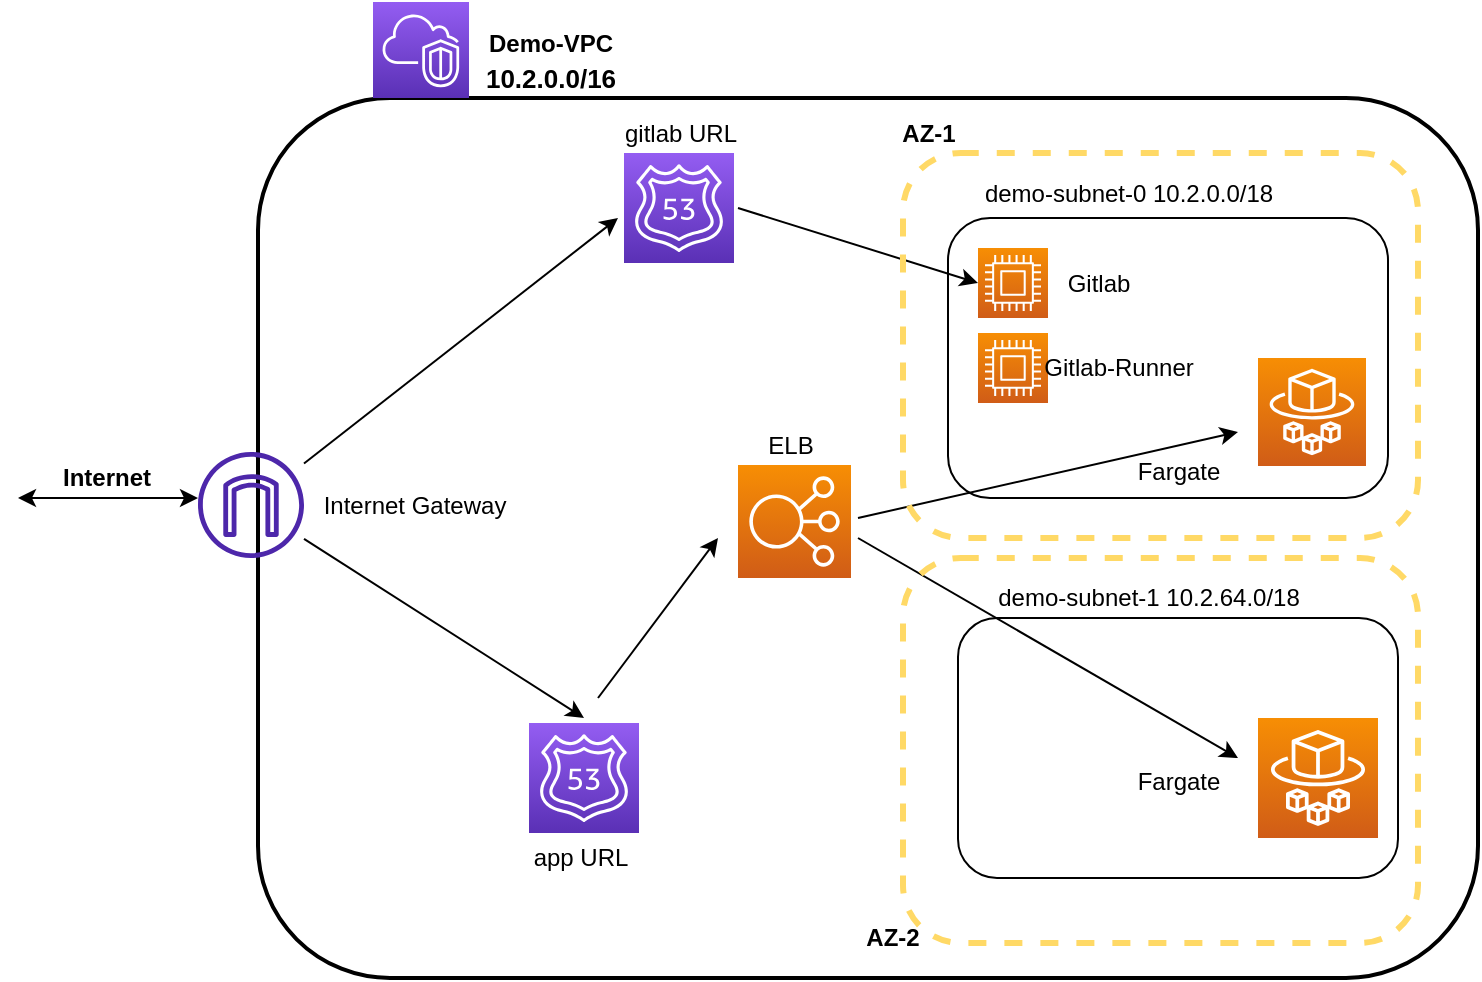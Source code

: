 <mxfile version="16.2.2" type="device"><diagram id="YwsdJegPlp7FuuxhjMlO" name="Page-1"><mxGraphModel dx="914" dy="762" grid="0" gridSize="10" guides="1" tooltips="1" connect="1" arrows="1" fold="1" page="1" pageScale="1" pageWidth="850" pageHeight="1100" math="0" shadow="0"><root><mxCell id="0"/><mxCell id="1" parent="0"/><mxCell id="LhSd0yC2i_sVEfcjYsuG-1" value="" style="rounded=1;whiteSpace=wrap;html=1;strokeWidth=2;" parent="1" vertex="1"><mxGeometry x="150" y="120" width="610" height="440" as="geometry"/></mxCell><mxCell id="LhSd0yC2i_sVEfcjYsuG-2" value="" style="rounded=1;whiteSpace=wrap;html=1;" parent="1" vertex="1"><mxGeometry x="500" y="380" width="220" height="130" as="geometry"/></mxCell><mxCell id="LhSd0yC2i_sVEfcjYsuG-4" value="" style="endArrow=none;dashed=1;html=1;rounded=1;fillColor=#ffe6cc;strokeColor=none;" parent="1" edge="1"><mxGeometry width="50" height="50" relative="1" as="geometry"><mxPoint x="400" y="420" as="sourcePoint"/><mxPoint x="440" y="380" as="targetPoint"/></mxGeometry></mxCell><mxCell id="xoSm8JvJbNd8i92_FjOi-8" value="&lt;b&gt;&lt;font style=&quot;font-size: 13px&quot;&gt;10.2.0.0/16&lt;/font&gt;&lt;/b&gt;" style="text;html=1;align=center;verticalAlign=middle;resizable=0;points=[];autosize=1;strokeColor=none;fillColor=none;" parent="1" vertex="1"><mxGeometry x="255.5" y="100" width="80" height="20" as="geometry"/></mxCell><mxCell id="9BxQK82ow-nJu4whmiGX-3" value="" style="rounded=1;whiteSpace=wrap;html=1;" parent="1" vertex="1"><mxGeometry x="495" y="180" width="220" height="140" as="geometry"/></mxCell><mxCell id="9BxQK82ow-nJu4whmiGX-5" value="" style="sketch=0;points=[[0,0,0],[0.25,0,0],[0.5,0,0],[0.75,0,0],[1,0,0],[0,1,0],[0.25,1,0],[0.5,1,0],[0.75,1,0],[1,1,0],[0,0.25,0],[0,0.5,0],[0,0.75,0],[1,0.25,0],[1,0.5,0],[1,0.75,0]];outlineConnect=0;fontColor=#232F3E;gradientColor=#F78E04;gradientDirection=north;fillColor=#D05C17;strokeColor=#ffffff;dashed=0;verticalLabelPosition=bottom;verticalAlign=top;align=center;html=1;fontSize=12;fontStyle=0;aspect=fixed;shape=mxgraph.aws4.resourceIcon;resIcon=mxgraph.aws4.fargate;" parent="1" vertex="1"><mxGeometry x="650" y="430" width="60" height="60" as="geometry"/></mxCell><mxCell id="9BxQK82ow-nJu4whmiGX-6" value="" style="sketch=0;points=[[0,0,0],[0.25,0,0],[0.5,0,0],[0.75,0,0],[1,0,0],[0,1,0],[0.25,1,0],[0.5,1,0],[0.75,1,0],[1,1,0],[0,0.25,0],[0,0.5,0],[0,0.75,0],[1,0.25,0],[1,0.5,0],[1,0.75,0]];outlineConnect=0;fontColor=#232F3E;gradientColor=#F78E04;gradientDirection=north;fillColor=#D05C17;strokeColor=#ffffff;dashed=0;verticalLabelPosition=bottom;verticalAlign=top;align=center;html=1;fontSize=12;fontStyle=0;aspect=fixed;shape=mxgraph.aws4.resourceIcon;resIcon=mxgraph.aws4.fargate;" parent="1" vertex="1"><mxGeometry x="650" y="250" width="54" height="54" as="geometry"/></mxCell><mxCell id="9BxQK82ow-nJu4whmiGX-8" value="" style="sketch=0;points=[[0,0,0],[0.25,0,0],[0.5,0,0],[0.75,0,0],[1,0,0],[0,1,0],[0.25,1,0],[0.5,1,0],[0.75,1,0],[1,1,0],[0,0.25,0],[0,0.5,0],[0,0.75,0],[1,0.25,0],[1,0.5,0],[1,0.75,0]];outlineConnect=0;fontColor=#232F3E;gradientColor=#F78E04;gradientDirection=north;fillColor=#D05C17;strokeColor=#ffffff;dashed=0;verticalLabelPosition=bottom;verticalAlign=top;align=center;html=1;fontSize=12;fontStyle=0;aspect=fixed;shape=mxgraph.aws4.resourceIcon;resIcon=mxgraph.aws4.elastic_load_balancing;" parent="1" vertex="1"><mxGeometry x="390" y="303.5" width="56.5" height="56.5" as="geometry"/></mxCell><mxCell id="9BxQK82ow-nJu4whmiGX-10" value="" style="sketch=0;outlineConnect=0;fontColor=#232F3E;gradientColor=none;fillColor=#4D27AA;strokeColor=none;dashed=0;verticalLabelPosition=bottom;verticalAlign=top;align=center;html=1;fontSize=12;fontStyle=0;aspect=fixed;pointerEvents=1;shape=mxgraph.aws4.internet_gateway;" parent="1" vertex="1"><mxGeometry x="120" y="297" width="53" height="53" as="geometry"/></mxCell><mxCell id="9BxQK82ow-nJu4whmiGX-11" value="" style="sketch=0;points=[[0,0,0],[0.25,0,0],[0.5,0,0],[0.75,0,0],[1,0,0],[0,1,0],[0.25,1,0],[0.5,1,0],[0.75,1,0],[1,1,0],[0,0.25,0],[0,0.5,0],[0,0.75,0],[1,0.25,0],[1,0.5,0],[1,0.75,0]];outlineConnect=0;fontColor=#232F3E;gradientColor=#945DF2;gradientDirection=north;fillColor=#5A30B5;strokeColor=#ffffff;dashed=0;verticalLabelPosition=bottom;verticalAlign=top;align=center;html=1;fontSize=12;fontStyle=0;aspect=fixed;shape=mxgraph.aws4.resourceIcon;resIcon=mxgraph.aws4.vpc;" parent="1" vertex="1"><mxGeometry x="207.5" y="72" width="48" height="48" as="geometry"/></mxCell><mxCell id="U28nJgIfKNARFd28Y6H1-2" value="Fargate" style="text;html=1;resizable=0;autosize=1;align=center;verticalAlign=middle;points=[];fillColor=none;strokeColor=none;rounded=0;" parent="1" vertex="1"><mxGeometry x="580" y="452" width="60" height="20" as="geometry"/></mxCell><mxCell id="U28nJgIfKNARFd28Y6H1-3" value="ELB" style="text;html=1;resizable=0;autosize=1;align=center;verticalAlign=middle;points=[];fillColor=none;strokeColor=none;rounded=0;" parent="1" vertex="1"><mxGeometry x="395.5" y="284" width="40" height="20" as="geometry"/></mxCell><mxCell id="U28nJgIfKNARFd28Y6H1-4" value="gitlab URL" style="text;html=1;resizable=0;autosize=1;align=center;verticalAlign=middle;points=[];fillColor=none;strokeColor=none;rounded=0;" parent="1" vertex="1"><mxGeometry x="325.5" y="127.5" width="70" height="20" as="geometry"/></mxCell><mxCell id="U28nJgIfKNARFd28Y6H1-6" value="Fargate" style="text;html=1;resizable=0;autosize=1;align=center;verticalAlign=middle;points=[];fillColor=none;strokeColor=none;rounded=0;" parent="1" vertex="1"><mxGeometry x="580" y="297" width="60" height="20" as="geometry"/></mxCell><mxCell id="U28nJgIfKNARFd28Y6H1-7" value="demo-subnet-1 10.2.64.0/18" style="text;html=1;resizable=0;autosize=1;align=center;verticalAlign=middle;points=[];fillColor=none;strokeColor=none;rounded=0;" parent="1" vertex="1"><mxGeometry x="510" y="360" width="170" height="20" as="geometry"/></mxCell><mxCell id="U28nJgIfKNARFd28Y6H1-9" value="Internet Gateway" style="text;html=1;resizable=0;autosize=1;align=center;verticalAlign=middle;points=[];fillColor=none;strokeColor=none;rounded=0;" parent="1" vertex="1"><mxGeometry x="173" y="313.5" width="110" height="20" as="geometry"/></mxCell><mxCell id="U28nJgIfKNARFd28Y6H1-10" value="" style="sketch=0;points=[[0,0,0],[0.25,0,0],[0.5,0,0],[0.75,0,0],[1,0,0],[0,1,0],[0.25,1,0],[0.5,1,0],[0.75,1,0],[1,1,0],[0,0.25,0],[0,0.5,0],[0,0.75,0],[1,0.25,0],[1,0.5,0],[1,0.75,0]];outlineConnect=0;fontColor=#232F3E;gradientColor=#F78E04;gradientDirection=north;fillColor=#D05C17;strokeColor=#ffffff;dashed=0;verticalLabelPosition=bottom;verticalAlign=top;align=center;html=1;fontSize=12;fontStyle=0;aspect=fixed;shape=mxgraph.aws4.resourceIcon;resIcon=mxgraph.aws4.compute;" parent="1" vertex="1"><mxGeometry x="510" y="195" width="35" height="35" as="geometry"/></mxCell><mxCell id="U28nJgIfKNARFd28Y6H1-11" value="" style="sketch=0;points=[[0,0,0],[0.25,0,0],[0.5,0,0],[0.75,0,0],[1,0,0],[0,1,0],[0.25,1,0],[0.5,1,0],[0.75,1,0],[1,1,0],[0,0.25,0],[0,0.5,0],[0,0.75,0],[1,0.25,0],[1,0.5,0],[1,0.75,0]];outlineConnect=0;fontColor=#232F3E;gradientColor=#F78E04;gradientDirection=north;fillColor=#D05C17;strokeColor=#ffffff;dashed=0;verticalLabelPosition=bottom;verticalAlign=top;align=center;html=1;fontSize=12;fontStyle=0;aspect=fixed;shape=mxgraph.aws4.resourceIcon;resIcon=mxgraph.aws4.compute;" parent="1" vertex="1"><mxGeometry x="510" y="237.5" width="35" height="35" as="geometry"/></mxCell><mxCell id="U28nJgIfKNARFd28Y6H1-12" value="Gitlab" style="text;html=1;resizable=0;autosize=1;align=center;verticalAlign=middle;points=[];fillColor=none;strokeColor=none;rounded=0;" parent="1" vertex="1"><mxGeometry x="545" y="202.5" width="50" height="20" as="geometry"/></mxCell><mxCell id="U28nJgIfKNARFd28Y6H1-13" value="Gitlab-Runner" style="text;html=1;resizable=0;autosize=1;align=center;verticalAlign=middle;points=[];fillColor=none;strokeColor=none;rounded=0;" parent="1" vertex="1"><mxGeometry x="535" y="245" width="90" height="20" as="geometry"/></mxCell><mxCell id="U28nJgIfKNARFd28Y6H1-14" value="demo-subnet-0 10.2.0.0/18" style="text;html=1;resizable=0;autosize=1;align=center;verticalAlign=middle;points=[];fillColor=none;strokeColor=none;rounded=0;" parent="1" vertex="1"><mxGeometry x="505" y="157.5" width="160" height="20" as="geometry"/></mxCell><mxCell id="U28nJgIfKNARFd28Y6H1-15" value="" style="endArrow=classic;html=1;rounded=0;" parent="1" edge="1"><mxGeometry width="50" height="50" relative="1" as="geometry"><mxPoint x="450" y="330" as="sourcePoint"/><mxPoint x="640" y="287" as="targetPoint"/></mxGeometry></mxCell><mxCell id="U28nJgIfKNARFd28Y6H1-16" value="" style="endArrow=classic;html=1;rounded=0;" parent="1" edge="1"><mxGeometry width="50" height="50" relative="1" as="geometry"><mxPoint x="450" y="340" as="sourcePoint"/><mxPoint x="640" y="450" as="targetPoint"/></mxGeometry></mxCell><mxCell id="U28nJgIfKNARFd28Y6H1-21" value="" style="endArrow=classic;html=1;rounded=0;entryX=0;entryY=0.5;entryDx=0;entryDy=0;entryPerimeter=0;startArrow=none;" parent="1" target="U28nJgIfKNARFd28Y6H1-10" edge="1"><mxGeometry width="50" height="50" relative="1" as="geometry"><mxPoint x="390" y="175" as="sourcePoint"/><mxPoint x="500" y="260" as="targetPoint"/></mxGeometry></mxCell><mxCell id="U28nJgIfKNARFd28Y6H1-22" value="" style="sketch=0;points=[[0,0,0],[0.25,0,0],[0.5,0,0],[0.75,0,0],[1,0,0],[0,1,0],[0.25,1,0],[0.5,1,0],[0.75,1,0],[1,1,0],[0,0.25,0],[0,0.5,0],[0,0.75,0],[1,0.25,0],[1,0.5,0],[1,0.75,0]];outlineConnect=0;fontColor=#232F3E;gradientColor=#945DF2;gradientDirection=north;fillColor=#5A30B5;strokeColor=#ffffff;dashed=0;verticalLabelPosition=bottom;verticalAlign=top;align=center;html=1;fontSize=12;fontStyle=0;aspect=fixed;shape=mxgraph.aws4.resourceIcon;resIcon=mxgraph.aws4.route_53;" parent="1" vertex="1"><mxGeometry x="285.5" y="432.5" width="55" height="55" as="geometry"/></mxCell><mxCell id="U28nJgIfKNARFd28Y6H1-23" value="app URL" style="text;html=1;resizable=0;autosize=1;align=center;verticalAlign=middle;points=[];fillColor=none;strokeColor=none;rounded=0;" parent="1" vertex="1"><mxGeometry x="280.5" y="490" width="60" height="20" as="geometry"/></mxCell><mxCell id="U28nJgIfKNARFd28Y6H1-25" value="" style="endArrow=classic;html=1;rounded=0;" parent="1" edge="1"><mxGeometry width="50" height="50" relative="1" as="geometry"><mxPoint x="320" y="420" as="sourcePoint"/><mxPoint x="380" y="340" as="targetPoint"/></mxGeometry></mxCell><mxCell id="9BxQK82ow-nJu4whmiGX-9" value="" style="sketch=0;points=[[0,0,0],[0.25,0,0],[0.5,0,0],[0.75,0,0],[1,0,0],[0,1,0],[0.25,1,0],[0.5,1,0],[0.75,1,0],[1,1,0],[0,0.25,0],[0,0.5,0],[0,0.75,0],[1,0.25,0],[1,0.5,0],[1,0.75,0]];outlineConnect=0;fontColor=#232F3E;gradientColor=#945DF2;gradientDirection=north;fillColor=#5A30B5;strokeColor=#ffffff;dashed=0;verticalLabelPosition=bottom;verticalAlign=top;align=center;html=1;fontSize=12;fontStyle=0;aspect=fixed;shape=mxgraph.aws4.resourceIcon;resIcon=mxgraph.aws4.route_53;" parent="1" vertex="1"><mxGeometry x="333" y="147.5" width="55" height="55" as="geometry"/></mxCell><mxCell id="U28nJgIfKNARFd28Y6H1-28" value="" style="endArrow=classic;html=1;rounded=0;" parent="1" source="9BxQK82ow-nJu4whmiGX-10" edge="1"><mxGeometry width="50" height="50" relative="1" as="geometry"><mxPoint x="330" y="440" as="sourcePoint"/><mxPoint x="313" y="430" as="targetPoint"/></mxGeometry></mxCell><mxCell id="U28nJgIfKNARFd28Y6H1-30" value="" style="endArrow=classic;html=1;rounded=0;" parent="1" source="9BxQK82ow-nJu4whmiGX-10" edge="1"><mxGeometry width="50" height="50" relative="1" as="geometry"><mxPoint x="207.5" y="284" as="sourcePoint"/><mxPoint x="330" y="180" as="targetPoint"/></mxGeometry></mxCell><mxCell id="U28nJgIfKNARFd28Y6H1-33" value="" style="endArrow=classic;startArrow=classic;html=1;rounded=0;entryX=0;entryY=0.434;entryDx=0;entryDy=0;entryPerimeter=0;" parent="1" target="9BxQK82ow-nJu4whmiGX-10" edge="1"><mxGeometry width="50" height="50" relative="1" as="geometry"><mxPoint x="30" y="320" as="sourcePoint"/><mxPoint x="100" y="303.5" as="targetPoint"/></mxGeometry></mxCell><mxCell id="U28nJgIfKNARFd28Y6H1-34" value="&lt;b&gt;Internet&lt;/b&gt;" style="text;html=1;align=center;verticalAlign=middle;resizable=0;points=[];autosize=1;strokeColor=none;fillColor=none;" parent="1" vertex="1"><mxGeometry x="44" y="300" width="60" height="20" as="geometry"/></mxCell><mxCell id="U28nJgIfKNARFd28Y6H1-36" value="" style="rounded=1;whiteSpace=wrap;html=1;dashed=1;strokeColor=#FFD966;fillColor=none;strokeWidth=3;" parent="1" vertex="1"><mxGeometry x="472.5" y="147.5" width="257.5" height="192.5" as="geometry"/></mxCell><mxCell id="U28nJgIfKNARFd28Y6H1-37" value="" style="rounded=1;whiteSpace=wrap;html=1;dashed=1;strokeColor=#FFD966;fillColor=none;strokeWidth=3;" parent="1" vertex="1"><mxGeometry x="472.5" y="350" width="257.5" height="192.5" as="geometry"/></mxCell><mxCell id="U28nJgIfKNARFd28Y6H1-38" value="&lt;b&gt;AZ-1&lt;/b&gt;" style="text;html=1;resizable=0;autosize=1;align=center;verticalAlign=middle;points=[];fillColor=none;strokeColor=none;rounded=0;dashed=1;" parent="1" vertex="1"><mxGeometry x="465" y="127.5" width="40" height="20" as="geometry"/></mxCell><mxCell id="U28nJgIfKNARFd28Y6H1-39" value="&lt;b&gt;AZ-2&lt;/b&gt;" style="text;html=1;resizable=0;autosize=1;align=center;verticalAlign=middle;points=[];fillColor=none;strokeColor=none;rounded=0;dashed=1;" parent="1" vertex="1"><mxGeometry x="446.5" y="530" width="40" height="20" as="geometry"/></mxCell><mxCell id="9blD9V0mFgxnDT5D7xE4-1" value="&lt;b&gt;Demo-VPC&lt;/b&gt;" style="text;html=1;resizable=0;autosize=1;align=center;verticalAlign=middle;points=[];fillColor=none;strokeColor=none;rounded=0;" vertex="1" parent="1"><mxGeometry x="259.5" y="84" width="72" height="18" as="geometry"/></mxCell></root></mxGraphModel></diagram></mxfile>